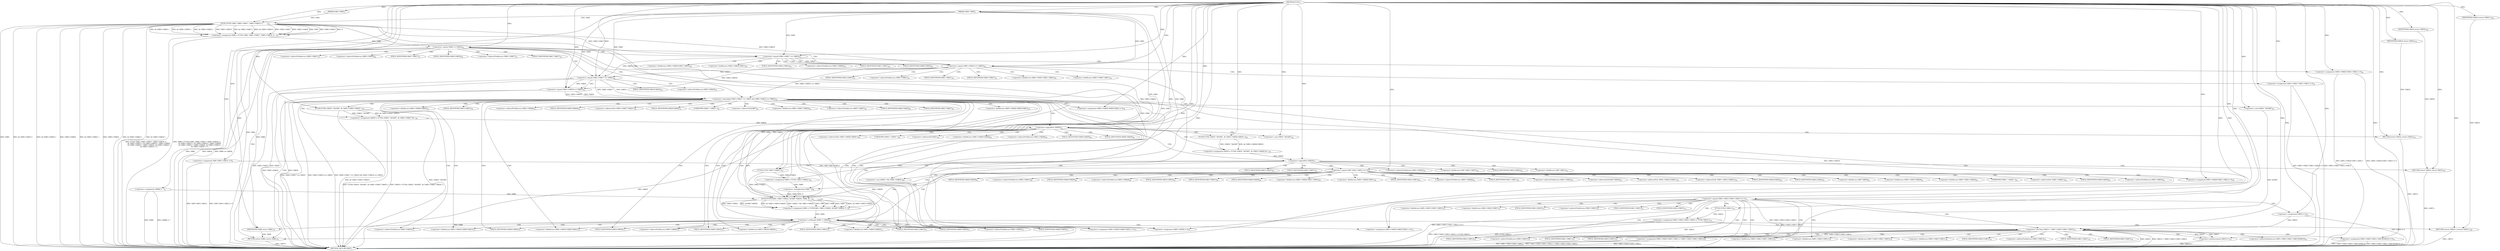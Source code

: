 digraph "FUN1" {  
"8" [label = <(METHOD,FUN1)<SUB>1</SUB>> ]
"319" [label = <(METHOD_RETURN,VAR1)<SUB>1</SUB>> ]
"9" [label = <(PARAM,VAR2 *VAR3)<SUB>1</SUB>> ]
"10" [label = <(PARAM,VAR4 *VAR5)<SUB>1</SUB>> ]
"15" [label = <(&lt;operator&gt;.assignment,VAR8[] = &quot;&quot;)<SUB>5</SUB>> ]
"20" [label = <(&lt;operator&gt;.assignment,VAR7.VAR11.VAR12 = 0)<SUB>9</SUB>> ]
"75" [label = <(&lt;operator&gt;.assignment,VAR5-&gt;VAR16.VAR11.VAR12 = VAR5-&gt;VAR13.VAR11.VAR12)<SUB>19</SUB>> ]
"90" [label = <(&lt;operator&gt;.assignment,VAR6 = FUN3( VAR3, VAR5-&gt;VAR17, VAR5-&gt;VAR18, 0,...)<SUB>20</SUB>> ]
"317" [label = <(RETURN,return VAR6;,return VAR6;)<SUB>78</SUB>> ]
"28" [label = <(&lt;operator&gt;.equals,VAR5-&gt;VAR13.VAR11.VAR12 == 0)<SUB>11</SUB>> ]
"129" [label = <(&lt;operator&gt;.equals,VAR6 == VAR24)<SUB>25</SUB>> ]
"318" [label = <(IDENTIFIER,VAR6,return VAR6;)<SUB>78</SUB>> ]
"38" [label = <(&lt;operator&gt;.assignment,VAR5-&gt;VAR13.VAR11.VAR12 = FUN2( VAR14 ))<SUB>14</SUB>> ]
"92" [label = <(FUN3,FUN3( VAR3, VAR5-&gt;VAR17, VAR5-&gt;VAR18, 0,
      ...)<SUB>20</SUB>> ]
"294" [label = <(&lt;operator&gt;.assignment,VAR5-&gt;VAR34.VAR29.VAR12 = 0)<SUB>73</SUB>> ]
"303" [label = <(&lt;operator&gt;.assignment,VAR5-&gt;VAR35.VAR29.VAR12 = 0)<SUB>74</SUB>> ]
"312" [label = <(&lt;operator&gt;.assignment,VAR5-&gt;VAR36 = 0)<SUB>75</SUB>> ]
"53" [label = <(&lt;operator&gt;.lessThan,VAR10 &lt; VAR5-&gt;VAR13.VAR11.VAR12)<SUB>15</SUB>> ]
"62" [label = <(&lt;operator&gt;.postIncrement,VAR10++)<SUB>15</SUB>> ]
"64" [label = <(&lt;operator&gt;.assignment,VAR5-&gt;VAR13.VAR11.VAR15[VAR10] = 0)<SUB>16</SUB>> ]
"134" [label = <(&lt;operator&gt;.equals,VAR5-&gt;VAR17 == VAR25)<SUB>27</SUB>> ]
"150" [label = <(&lt;operator&gt;.equals,VAR5-&gt;VAR18 == VAR25)<SUB>29</SUB>> ]
"166" [label = <(&lt;operator&gt;.logicalAnd,VAR5-&gt;VAR17 == VAR25 &amp;&amp; VAR5-&gt;VAR18 == VAR25)<SUB>32</SUB>> ]
"46" [label = <(FUN2,FUN2( VAR14 ))<SUB>14</SUB>> ]
"50" [label = <(&lt;operator&gt;.assignment,VAR10 = 0)<SUB>15</SUB>> ]
"140" [label = <(&lt;operator&gt;.assignment,VAR5-&gt;VAR26.VAR11.VAR12 = 0)<SUB>28</SUB>> ]
"156" [label = <(&lt;operator&gt;.assignment,VAR5-&gt;VAR27.VAR11.VAR12 = 0)<SUB>30</SUB>> ]
"178" [label = <(&lt;operator&gt;.assignment,VAR5-&gt;VAR28.VAR29.VAR12 = 0)<SUB>34</SUB>> ]
"167" [label = <(&lt;operator&gt;.equals,VAR5-&gt;VAR17 == VAR25)<SUB>32</SUB>> ]
"172" [label = <(&lt;operator&gt;.equals,VAR5-&gt;VAR18 == VAR25)<SUB>32</SUB>> ]
"190" [label = <(&lt;operator&gt;.assignment,VAR30 = FUN4( (VAR31 *)&amp;VAR7, &amp;( VAR5-&gt;VAR27.VA...)<SUB>40</SUB>> ]
"209" [label = <(&lt;operator&gt;.assignment,VAR30 = FUN4( (VAR31 *)&amp;VAR7, &amp;( VAR5-&gt;VAR26.VA...)<SUB>46</SUB>> ]
"228" [label = <(&lt;operator&gt;.assignment,VAR9 = FUN2( VAR5-&gt;VAR22 ))<SUB>52</SUB>> ]
"204" [label = <(&lt;operator&gt;.logicalNot,!VAR30)<SUB>41</SUB>> ]
"223" [label = <(&lt;operator&gt;.logicalNot,!VAR30)<SUB>47</SUB>> ]
"235" [label = <(&lt;operator&gt;.equals,VAR7.VAR11.VAR12 == 0)<SUB>54</SUB>> ]
"288" [label = <(&lt;operator&gt;.notEquals,VAR6 != VAR24)<SUB>67</SUB>> ]
"192" [label = <(FUN4,FUN4( (VAR31 *)&amp;VAR7, &amp;( VAR5-&gt;VAR27.VAR29 ) ))<SUB>40</SUB>> ]
"207" [label = <(RETURN,return VAR32;,return VAR32;)<SUB>43</SUB>> ]
"211" [label = <(FUN4,FUN4( (VAR31 *)&amp;VAR7, &amp;( VAR5-&gt;VAR26.VAR29 ) ))<SUB>46</SUB>> ]
"226" [label = <(RETURN,return VAR32;,return VAR32;)<SUB>49</SUB>> ]
"230" [label = <(FUN2,FUN2( VAR5-&gt;VAR22 ))<SUB>52</SUB>> ]
"243" [label = <(&lt;operator&gt;.assignment,VAR5-&gt;VAR28.VAR11.VAR12 = 0)<SUB>56</SUB>> ]
"292" [label = <(RETURN,return( VAR33 );,return( VAR33 );)<SUB>69</SUB>> ]
"193" [label = <(&lt;operator&gt;.cast,(VAR31 *)&amp;VAR7)<SUB>40</SUB>> ]
"208" [label = <(IDENTIFIER,VAR32,return VAR32;)<SUB>43</SUB>> ]
"212" [label = <(&lt;operator&gt;.cast,(VAR31 *)&amp;VAR7)<SUB>46</SUB>> ]
"227" [label = <(IDENTIFIER,VAR32,return VAR32;)<SUB>49</SUB>> ]
"254" [label = <(&lt;operator&gt;.assignment,VAR6 = FUN5(VAR3, VAR5-&gt;VAR22, &amp;(VAR7.VAR29), V...)<SUB>61</SUB>> ]
"293" [label = <(IDENTIFIER,VAR33,return( VAR33 );)<SUB>69</SUB>> ]
"256" [label = <(FUN5,FUN5(VAR3, VAR5-&gt;VAR22, &amp;(VAR7.VAR29), VAR8, &amp;(...)<SUB>61</SUB>> ]
"278" [label = <(&lt;operator&gt;.multiplication,VAR9 * 8)<SUB>64</SUB>> ]
"281" [label = <(&lt;operator&gt;.cast,(VAR31 *)&amp;( VAR5-&gt;VAR28 ))<SUB>64</SUB>> ]
"39" [label = <(&lt;operator&gt;.fieldAccess,VAR5-&gt;VAR13.VAR11.VAR12)<SUB>14</SUB>> ]
"295" [label = <(&lt;operator&gt;.fieldAccess,VAR5-&gt;VAR34.VAR29.VAR12)<SUB>73</SUB>> ]
"304" [label = <(&lt;operator&gt;.fieldAccess,VAR5-&gt;VAR35.VAR29.VAR12)<SUB>74</SUB>> ]
"313" [label = <(&lt;operator&gt;.indirectFieldAccess,VAR5-&gt;VAR36)<SUB>75</SUB>> ]
"40" [label = <(&lt;operator&gt;.fieldAccess,VAR5-&gt;VAR13.VAR11)<SUB>14</SUB>> ]
"45" [label = <(FIELD_IDENTIFIER,VAR12,VAR12)<SUB>14</SUB>> ]
"55" [label = <(&lt;operator&gt;.fieldAccess,VAR5-&gt;VAR13.VAR11.VAR12)<SUB>15</SUB>> ]
"65" [label = <(&lt;operator&gt;.indirectIndexAccess,VAR5-&gt;VAR13.VAR11.VAR15[VAR10])<SUB>16</SUB>> ]
"135" [label = <(&lt;operator&gt;.indirectFieldAccess,VAR5-&gt;VAR17)<SUB>27</SUB>> ]
"151" [label = <(&lt;operator&gt;.indirectFieldAccess,VAR5-&gt;VAR18)<SUB>29</SUB>> ]
"296" [label = <(&lt;operator&gt;.fieldAccess,VAR5-&gt;VAR34.VAR29)<SUB>73</SUB>> ]
"301" [label = <(FIELD_IDENTIFIER,VAR12,VAR12)<SUB>73</SUB>> ]
"305" [label = <(&lt;operator&gt;.fieldAccess,VAR5-&gt;VAR35.VAR29)<SUB>74</SUB>> ]
"310" [label = <(FIELD_IDENTIFIER,VAR12,VAR12)<SUB>74</SUB>> ]
"315" [label = <(FIELD_IDENTIFIER,VAR36,VAR36)<SUB>75</SUB>> ]
"41" [label = <(&lt;operator&gt;.indirectFieldAccess,VAR5-&gt;VAR13)<SUB>14</SUB>> ]
"44" [label = <(FIELD_IDENTIFIER,VAR11,VAR11)<SUB>14</SUB>> ]
"56" [label = <(&lt;operator&gt;.fieldAccess,VAR5-&gt;VAR13.VAR11)<SUB>15</SUB>> ]
"61" [label = <(FIELD_IDENTIFIER,VAR12,VAR12)<SUB>15</SUB>> ]
"66" [label = <(&lt;operator&gt;.fieldAccess,VAR5-&gt;VAR13.VAR11.VAR15)<SUB>16</SUB>> ]
"137" [label = <(FIELD_IDENTIFIER,VAR17,VAR17)<SUB>27</SUB>> ]
"141" [label = <(&lt;operator&gt;.fieldAccess,VAR5-&gt;VAR26.VAR11.VAR12)<SUB>28</SUB>> ]
"153" [label = <(FIELD_IDENTIFIER,VAR18,VAR18)<SUB>29</SUB>> ]
"157" [label = <(&lt;operator&gt;.fieldAccess,VAR5-&gt;VAR27.VAR11.VAR12)<SUB>30</SUB>> ]
"168" [label = <(&lt;operator&gt;.indirectFieldAccess,VAR5-&gt;VAR17)<SUB>32</SUB>> ]
"173" [label = <(&lt;operator&gt;.indirectFieldAccess,VAR5-&gt;VAR18)<SUB>32</SUB>> ]
"179" [label = <(&lt;operator&gt;.fieldAccess,VAR5-&gt;VAR28.VAR29.VAR12)<SUB>34</SUB>> ]
"297" [label = <(&lt;operator&gt;.indirectFieldAccess,VAR5-&gt;VAR34)<SUB>73</SUB>> ]
"300" [label = <(FIELD_IDENTIFIER,VAR29,VAR29)<SUB>73</SUB>> ]
"306" [label = <(&lt;operator&gt;.indirectFieldAccess,VAR5-&gt;VAR35)<SUB>74</SUB>> ]
"309" [label = <(FIELD_IDENTIFIER,VAR29,VAR29)<SUB>74</SUB>> ]
"43" [label = <(FIELD_IDENTIFIER,VAR13,VAR13)<SUB>14</SUB>> ]
"57" [label = <(&lt;operator&gt;.indirectFieldAccess,VAR5-&gt;VAR13)<SUB>15</SUB>> ]
"60" [label = <(FIELD_IDENTIFIER,VAR11,VAR11)<SUB>15</SUB>> ]
"67" [label = <(&lt;operator&gt;.fieldAccess,VAR5-&gt;VAR13.VAR11)<SUB>16</SUB>> ]
"72" [label = <(FIELD_IDENTIFIER,VAR15,VAR15)<SUB>16</SUB>> ]
"142" [label = <(&lt;operator&gt;.fieldAccess,VAR5-&gt;VAR26.VAR11)<SUB>28</SUB>> ]
"147" [label = <(FIELD_IDENTIFIER,VAR12,VAR12)<SUB>28</SUB>> ]
"158" [label = <(&lt;operator&gt;.fieldAccess,VAR5-&gt;VAR27.VAR11)<SUB>30</SUB>> ]
"163" [label = <(FIELD_IDENTIFIER,VAR12,VAR12)<SUB>30</SUB>> ]
"170" [label = <(FIELD_IDENTIFIER,VAR17,VAR17)<SUB>32</SUB>> ]
"175" [label = <(FIELD_IDENTIFIER,VAR18,VAR18)<SUB>32</SUB>> ]
"180" [label = <(&lt;operator&gt;.fieldAccess,VAR5-&gt;VAR28.VAR29)<SUB>34</SUB>> ]
"185" [label = <(FIELD_IDENTIFIER,VAR12,VAR12)<SUB>34</SUB>> ]
"299" [label = <(FIELD_IDENTIFIER,VAR34,VAR34)<SUB>73</SUB>> ]
"308" [label = <(FIELD_IDENTIFIER,VAR35,VAR35)<SUB>74</SUB>> ]
"59" [label = <(FIELD_IDENTIFIER,VAR13,VAR13)<SUB>15</SUB>> ]
"68" [label = <(&lt;operator&gt;.indirectFieldAccess,VAR5-&gt;VAR13)<SUB>16</SUB>> ]
"71" [label = <(FIELD_IDENTIFIER,VAR11,VAR11)<SUB>16</SUB>> ]
"143" [label = <(&lt;operator&gt;.indirectFieldAccess,VAR5-&gt;VAR26)<SUB>28</SUB>> ]
"146" [label = <(FIELD_IDENTIFIER,VAR11,VAR11)<SUB>28</SUB>> ]
"159" [label = <(&lt;operator&gt;.indirectFieldAccess,VAR5-&gt;VAR27)<SUB>30</SUB>> ]
"162" [label = <(FIELD_IDENTIFIER,VAR11,VAR11)<SUB>30</SUB>> ]
"181" [label = <(&lt;operator&gt;.indirectFieldAccess,VAR5-&gt;VAR28)<SUB>34</SUB>> ]
"184" [label = <(FIELD_IDENTIFIER,VAR29,VAR29)<SUB>34</SUB>> ]
"197" [label = <(&lt;operator&gt;.addressOf,&amp;( VAR5-&gt;VAR27.VAR29 ))<SUB>40</SUB>> ]
"216" [label = <(&lt;operator&gt;.addressOf,&amp;( VAR5-&gt;VAR26.VAR29 ))<SUB>46</SUB>> ]
"231" [label = <(&lt;operator&gt;.indirectFieldAccess,VAR5-&gt;VAR22)<SUB>52</SUB>> ]
"236" [label = <(&lt;operator&gt;.fieldAccess,VAR7.VAR11.VAR12)<SUB>54</SUB>> ]
"70" [label = <(FIELD_IDENTIFIER,VAR13,VAR13)<SUB>16</SUB>> ]
"145" [label = <(FIELD_IDENTIFIER,VAR26,VAR26)<SUB>28</SUB>> ]
"161" [label = <(FIELD_IDENTIFIER,VAR27,VAR27)<SUB>30</SUB>> ]
"183" [label = <(FIELD_IDENTIFIER,VAR28,VAR28)<SUB>34</SUB>> ]
"194" [label = <(UNKNOWN,VAR31 *,VAR31 *)<SUB>40</SUB>> ]
"195" [label = <(&lt;operator&gt;.addressOf,&amp;VAR7)<SUB>40</SUB>> ]
"198" [label = <(&lt;operator&gt;.fieldAccess,VAR5-&gt;VAR27.VAR29)<SUB>40</SUB>> ]
"213" [label = <(UNKNOWN,VAR31 *,VAR31 *)<SUB>46</SUB>> ]
"214" [label = <(&lt;operator&gt;.addressOf,&amp;VAR7)<SUB>46</SUB>> ]
"217" [label = <(&lt;operator&gt;.fieldAccess,VAR5-&gt;VAR26.VAR29)<SUB>46</SUB>> ]
"233" [label = <(FIELD_IDENTIFIER,VAR22,VAR22)<SUB>52</SUB>> ]
"237" [label = <(&lt;operator&gt;.fieldAccess,VAR7.VAR11)<SUB>54</SUB>> ]
"240" [label = <(FIELD_IDENTIFIER,VAR12,VAR12)<SUB>54</SUB>> ]
"244" [label = <(&lt;operator&gt;.fieldAccess,VAR5-&gt;VAR28.VAR11.VAR12)<SUB>56</SUB>> ]
"199" [label = <(&lt;operator&gt;.indirectFieldAccess,VAR5-&gt;VAR27)<SUB>40</SUB>> ]
"202" [label = <(FIELD_IDENTIFIER,VAR29,VAR29)<SUB>40</SUB>> ]
"218" [label = <(&lt;operator&gt;.indirectFieldAccess,VAR5-&gt;VAR26)<SUB>46</SUB>> ]
"221" [label = <(FIELD_IDENTIFIER,VAR29,VAR29)<SUB>46</SUB>> ]
"239" [label = <(FIELD_IDENTIFIER,VAR11,VAR11)<SUB>54</SUB>> ]
"245" [label = <(&lt;operator&gt;.fieldAccess,VAR5-&gt;VAR28.VAR11)<SUB>56</SUB>> ]
"250" [label = <(FIELD_IDENTIFIER,VAR12,VAR12)<SUB>56</SUB>> ]
"201" [label = <(FIELD_IDENTIFIER,VAR27,VAR27)<SUB>40</SUB>> ]
"220" [label = <(FIELD_IDENTIFIER,VAR26,VAR26)<SUB>46</SUB>> ]
"246" [label = <(&lt;operator&gt;.indirectFieldAccess,VAR5-&gt;VAR28)<SUB>56</SUB>> ]
"249" [label = <(FIELD_IDENTIFIER,VAR11,VAR11)<SUB>56</SUB>> ]
"258" [label = <(&lt;operator&gt;.indirectFieldAccess,VAR5-&gt;VAR22)<SUB>61</SUB>> ]
"261" [label = <(&lt;operator&gt;.addressOf,&amp;(VAR7.VAR29))<SUB>61</SUB>> ]
"266" [label = <(&lt;operator&gt;.addressOf,&amp;( VAR5-&gt;VAR16.VAR29 ))<SUB>61</SUB>> ]
"272" [label = <(&lt;operator&gt;.addressOf,&amp;( VAR5-&gt;VAR13.VAR29 ))<SUB>64</SUB>> ]
"248" [label = <(FIELD_IDENTIFIER,VAR28,VAR28)<SUB>56</SUB>> ]
"260" [label = <(FIELD_IDENTIFIER,VAR22,VAR22)<SUB>61</SUB>> ]
"262" [label = <(&lt;operator&gt;.fieldAccess,VAR7.VAR29)<SUB>61</SUB>> ]
"267" [label = <(&lt;operator&gt;.fieldAccess,VAR5-&gt;VAR16.VAR29)<SUB>61</SUB>> ]
"273" [label = <(&lt;operator&gt;.fieldAccess,VAR5-&gt;VAR13.VAR29)<SUB>64</SUB>> ]
"282" [label = <(UNKNOWN,VAR31 *,VAR31 *)<SUB>64</SUB>> ]
"283" [label = <(&lt;operator&gt;.addressOf,&amp;( VAR5-&gt;VAR28 ))<SUB>64</SUB>> ]
"264" [label = <(FIELD_IDENTIFIER,VAR29,VAR29)<SUB>61</SUB>> ]
"268" [label = <(&lt;operator&gt;.indirectFieldAccess,VAR5-&gt;VAR16)<SUB>61</SUB>> ]
"271" [label = <(FIELD_IDENTIFIER,VAR29,VAR29)<SUB>61</SUB>> ]
"274" [label = <(&lt;operator&gt;.indirectFieldAccess,VAR5-&gt;VAR13)<SUB>64</SUB>> ]
"277" [label = <(FIELD_IDENTIFIER,VAR29,VAR29)<SUB>64</SUB>> ]
"284" [label = <(&lt;operator&gt;.indirectFieldAccess,VAR5-&gt;VAR28)<SUB>64</SUB>> ]
"270" [label = <(FIELD_IDENTIFIER,VAR16,VAR16)<SUB>61</SUB>> ]
"276" [label = <(FIELD_IDENTIFIER,VAR13,VAR13)<SUB>64</SUB>> ]
"286" [label = <(FIELD_IDENTIFIER,VAR28,VAR28)<SUB>64</SUB>> ]
  "226" -> "319"  [ label = "DDG: &lt;RET&gt;"] 
  "317" -> "319"  [ label = "DDG: &lt;RET&gt;"] 
  "207" -> "319"  [ label = "DDG: &lt;RET&gt;"] 
  "292" -> "319"  [ label = "DDG: &lt;RET&gt;"] 
  "10" -> "319"  [ label = "DDG: VAR5"] 
  "15" -> "319"  [ label = "DDG: VAR8"] 
  "15" -> "319"  [ label = "DDG: VAR8[] = &quot;&quot;"] 
  "20" -> "319"  [ label = "DDG: VAR7.VAR11.VAR12"] 
  "20" -> "319"  [ label = "DDG: VAR7.VAR11.VAR12 = 0"] 
  "28" -> "319"  [ label = "DDG: VAR5-&gt;VAR13.VAR11.VAR12 == 0"] 
  "38" -> "319"  [ label = "DDG: FUN2( VAR14 )"] 
  "38" -> "319"  [ label = "DDG: VAR5-&gt;VAR13.VAR11.VAR12 = FUN2( VAR14 )"] 
  "50" -> "319"  [ label = "DDG: VAR10 = 0"] 
  "53" -> "319"  [ label = "DDG: VAR10"] 
  "53" -> "319"  [ label = "DDG: VAR10 &lt; VAR5-&gt;VAR13.VAR11.VAR12"] 
  "75" -> "319"  [ label = "DDG: VAR5-&gt;VAR16.VAR11.VAR12"] 
  "75" -> "319"  [ label = "DDG: VAR5-&gt;VAR13.VAR11.VAR12"] 
  "75" -> "319"  [ label = "DDG: VAR5-&gt;VAR16.VAR11.VAR12 = VAR5-&gt;VAR13.VAR11.VAR12"] 
  "92" -> "319"  [ label = "DDG: VAR3"] 
  "92" -> "319"  [ label = "DDG: &amp;( VAR5-&gt;VAR13 )"] 
  "92" -> "319"  [ label = "DDG: &amp;( VAR5-&gt;VAR19 )"] 
  "92" -> "319"  [ label = "DDG: VAR5-&gt;VAR20"] 
  "92" -> "319"  [ label = "DDG: &amp;( VAR5-&gt;VAR21 )"] 
  "92" -> "319"  [ label = "DDG: VAR5-&gt;VAR22"] 
  "92" -> "319"  [ label = "DDG: &amp;( VAR5-&gt;VAR23 )"] 
  "92" -> "319"  [ label = "DDG: &amp;( VAR5-&gt;VAR16 )"] 
  "90" -> "319"  [ label = "DDG: FUN3( VAR3, VAR5-&gt;VAR17, VAR5-&gt;VAR18, 0,
            &amp;( VAR5-&gt;VAR13 ), &amp;( VAR5-&gt;VAR19 ), VAR5-&gt;VAR20,
            &amp;( VAR5-&gt;VAR21 ), VAR5-&gt;VAR22, &amp;( VAR5-&gt;VAR23 ),
            &amp;( VAR5-&gt;VAR16 ), 0 )"] 
  "90" -> "319"  [ label = "DDG: VAR6 = FUN3( VAR3, VAR5-&gt;VAR17, VAR5-&gt;VAR18, 0,
            &amp;( VAR5-&gt;VAR13 ), &amp;( VAR5-&gt;VAR19 ), VAR5-&gt;VAR20,
            &amp;( VAR5-&gt;VAR21 ), VAR5-&gt;VAR22, &amp;( VAR5-&gt;VAR23 ),
            &amp;( VAR5-&gt;VAR16 ), 0 )"] 
  "129" -> "319"  [ label = "DDG: VAR6"] 
  "129" -> "319"  [ label = "DDG: VAR24"] 
  "129" -> "319"  [ label = "DDG: VAR6 == VAR24"] 
  "140" -> "319"  [ label = "DDG: VAR5-&gt;VAR26.VAR11.VAR12"] 
  "140" -> "319"  [ label = "DDG: VAR5-&gt;VAR26.VAR11.VAR12 = 0"] 
  "150" -> "319"  [ label = "DDG: VAR5-&gt;VAR18"] 
  "156" -> "319"  [ label = "DDG: VAR5-&gt;VAR27.VAR11.VAR12"] 
  "156" -> "319"  [ label = "DDG: VAR5-&gt;VAR27.VAR11.VAR12 = 0"] 
  "167" -> "319"  [ label = "DDG: VAR5-&gt;VAR17"] 
  "167" -> "319"  [ label = "DDG: VAR25"] 
  "166" -> "319"  [ label = "DDG: VAR5-&gt;VAR17 == VAR25"] 
  "172" -> "319"  [ label = "DDG: VAR5-&gt;VAR18"] 
  "172" -> "319"  [ label = "DDG: VAR25"] 
  "166" -> "319"  [ label = "DDG: VAR5-&gt;VAR18 == VAR25"] 
  "166" -> "319"  [ label = "DDG: VAR5-&gt;VAR17 == VAR25 &amp;&amp; VAR5-&gt;VAR18 == VAR25"] 
  "193" -> "319"  [ label = "DDG: &amp;VAR7"] 
  "192" -> "319"  [ label = "DDG: (VAR31 *)&amp;VAR7"] 
  "192" -> "319"  [ label = "DDG: &amp;( VAR5-&gt;VAR27.VAR29 )"] 
  "190" -> "319"  [ label = "DDG: FUN4( (VAR31 *)&amp;VAR7, &amp;( VAR5-&gt;VAR27.VAR29 ) )"] 
  "190" -> "319"  [ label = "DDG: VAR30 = FUN4( (VAR31 *)&amp;VAR7, &amp;( VAR5-&gt;VAR27.VAR29 ) )"] 
  "204" -> "319"  [ label = "DDG: VAR30"] 
  "204" -> "319"  [ label = "DDG: !VAR30"] 
  "64" -> "319"  [ label = "DDG: VAR5-&gt;VAR13.VAR11.VAR15[VAR10]"] 
  "64" -> "319"  [ label = "DDG: VAR5-&gt;VAR13.VAR11.VAR15[VAR10] = 0"] 
  "62" -> "319"  [ label = "DDG: VAR10++"] 
  "46" -> "319"  [ label = "DDG: VAR14"] 
  "8" -> "9"  [ label = "DDG: "] 
  "8" -> "10"  [ label = "DDG: "] 
  "8" -> "15"  [ label = "DDG: "] 
  "8" -> "20"  [ label = "DDG: "] 
  "28" -> "75"  [ label = "DDG: VAR5-&gt;VAR13.VAR11.VAR12"] 
  "53" -> "75"  [ label = "DDG: VAR5-&gt;VAR13.VAR11.VAR12"] 
  "92" -> "90"  [ label = "DDG: &amp;( VAR5-&gt;VAR19 )"] 
  "92" -> "90"  [ label = "DDG: VAR5-&gt;VAR17"] 
  "92" -> "90"  [ label = "DDG: VAR5-&gt;VAR20"] 
  "92" -> "90"  [ label = "DDG: VAR3"] 
  "92" -> "90"  [ label = "DDG: VAR5-&gt;VAR22"] 
  "92" -> "90"  [ label = "DDG: 0"] 
  "92" -> "90"  [ label = "DDG: &amp;( VAR5-&gt;VAR21 )"] 
  "92" -> "90"  [ label = "DDG: &amp;( VAR5-&gt;VAR16 )"] 
  "92" -> "90"  [ label = "DDG: &amp;( VAR5-&gt;VAR23 )"] 
  "92" -> "90"  [ label = "DDG: VAR5-&gt;VAR18"] 
  "92" -> "90"  [ label = "DDG: &amp;( VAR5-&gt;VAR13 )"] 
  "318" -> "317"  [ label = "DDG: VAR6"] 
  "288" -> "318"  [ label = "DDG: VAR6"] 
  "129" -> "318"  [ label = "DDG: VAR6"] 
  "8" -> "318"  [ label = "DDG: "] 
  "8" -> "28"  [ label = "DDG: "] 
  "46" -> "38"  [ label = "DDG: VAR14"] 
  "9" -> "92"  [ label = "DDG: VAR3"] 
  "8" -> "92"  [ label = "DDG: "] 
  "10" -> "92"  [ label = "DDG: VAR5"] 
  "90" -> "129"  [ label = "DDG: VAR6"] 
  "8" -> "129"  [ label = "DDG: "] 
  "8" -> "294"  [ label = "DDG: "] 
  "8" -> "303"  [ label = "DDG: "] 
  "8" -> "312"  [ label = "DDG: "] 
  "8" -> "64"  [ label = "DDG: "] 
  "8" -> "46"  [ label = "DDG: "] 
  "8" -> "50"  [ label = "DDG: "] 
  "50" -> "53"  [ label = "DDG: VAR10"] 
  "62" -> "53"  [ label = "DDG: VAR10"] 
  "8" -> "53"  [ label = "DDG: "] 
  "38" -> "53"  [ label = "DDG: VAR5-&gt;VAR13.VAR11.VAR12"] 
  "53" -> "62"  [ label = "DDG: VAR10"] 
  "8" -> "62"  [ label = "DDG: "] 
  "10" -> "134"  [ label = "DDG: VAR5"] 
  "92" -> "134"  [ label = "DDG: VAR5-&gt;VAR17"] 
  "8" -> "134"  [ label = "DDG: "] 
  "8" -> "140"  [ label = "DDG: "] 
  "10" -> "150"  [ label = "DDG: VAR5"] 
  "92" -> "150"  [ label = "DDG: VAR5-&gt;VAR18"] 
  "134" -> "150"  [ label = "DDG: VAR25"] 
  "8" -> "150"  [ label = "DDG: "] 
  "8" -> "156"  [ label = "DDG: "] 
  "167" -> "166"  [ label = "DDG: VAR5-&gt;VAR17"] 
  "167" -> "166"  [ label = "DDG: VAR25"] 
  "150" -> "166"  [ label = "DDG: VAR5-&gt;VAR18 == VAR25"] 
  "172" -> "166"  [ label = "DDG: VAR5-&gt;VAR18"] 
  "172" -> "166"  [ label = "DDG: VAR25"] 
  "8" -> "178"  [ label = "DDG: "] 
  "10" -> "167"  [ label = "DDG: VAR5"] 
  "134" -> "167"  [ label = "DDG: VAR5-&gt;VAR17"] 
  "150" -> "167"  [ label = "DDG: VAR25"] 
  "8" -> "167"  [ label = "DDG: "] 
  "10" -> "172"  [ label = "DDG: VAR5"] 
  "150" -> "172"  [ label = "DDG: VAR5-&gt;VAR18"] 
  "167" -> "172"  [ label = "DDG: VAR25"] 
  "8" -> "172"  [ label = "DDG: "] 
  "192" -> "190"  [ label = "DDG: (VAR31 *)&amp;VAR7"] 
  "192" -> "190"  [ label = "DDG: &amp;( VAR5-&gt;VAR27.VAR29 )"] 
  "211" -> "209"  [ label = "DDG: (VAR31 *)&amp;VAR7"] 
  "211" -> "209"  [ label = "DDG: &amp;( VAR5-&gt;VAR26.VAR29 )"] 
  "230" -> "228"  [ label = "DDG: VAR5-&gt;VAR22"] 
  "8" -> "192"  [ label = "DDG: "] 
  "190" -> "204"  [ label = "DDG: VAR30"] 
  "8" -> "204"  [ label = "DDG: "] 
  "208" -> "207"  [ label = "DDG: VAR32"] 
  "8" -> "207"  [ label = "DDG: "] 
  "8" -> "211"  [ label = "DDG: "] 
  "209" -> "223"  [ label = "DDG: VAR30"] 
  "8" -> "223"  [ label = "DDG: "] 
  "227" -> "226"  [ label = "DDG: VAR32"] 
  "8" -> "226"  [ label = "DDG: "] 
  "10" -> "230"  [ label = "DDG: VAR5"] 
  "92" -> "230"  [ label = "DDG: VAR5-&gt;VAR22"] 
  "20" -> "235"  [ label = "DDG: VAR7.VAR11.VAR12"] 
  "8" -> "235"  [ label = "DDG: "] 
  "8" -> "243"  [ label = "DDG: "] 
  "129" -> "288"  [ label = "DDG: VAR6"] 
  "254" -> "288"  [ label = "DDG: VAR6"] 
  "8" -> "288"  [ label = "DDG: "] 
  "129" -> "288"  [ label = "DDG: VAR24"] 
  "293" -> "292"  [ label = "DDG: VAR33"] 
  "8" -> "292"  [ label = "DDG: "] 
  "8" -> "193"  [ label = "DDG: "] 
  "8" -> "208"  [ label = "DDG: "] 
  "8" -> "212"  [ label = "DDG: "] 
  "8" -> "227"  [ label = "DDG: "] 
  "256" -> "254"  [ label = "DDG: (VAR31 *)&amp;( VAR5-&gt;VAR28 )"] 
  "256" -> "254"  [ label = "DDG: VAR3"] 
  "256" -> "254"  [ label = "DDG: VAR8"] 
  "256" -> "254"  [ label = "DDG: VAR9 * 8"] 
  "256" -> "254"  [ label = "DDG: &amp;( VAR5-&gt;VAR13.VAR29 )"] 
  "256" -> "254"  [ label = "DDG: VAR5-&gt;VAR22"] 
  "256" -> "254"  [ label = "DDG: &amp;(VAR7.VAR29)"] 
  "256" -> "254"  [ label = "DDG: &amp;( VAR5-&gt;VAR16.VAR29 )"] 
  "8" -> "293"  [ label = "DDG: "] 
  "92" -> "256"  [ label = "DDG: VAR3"] 
  "8" -> "256"  [ label = "DDG: "] 
  "10" -> "256"  [ label = "DDG: VAR5"] 
  "230" -> "256"  [ label = "DDG: VAR5-&gt;VAR22"] 
  "15" -> "256"  [ label = "DDG: VAR8"] 
  "278" -> "256"  [ label = "DDG: VAR9"] 
  "278" -> "256"  [ label = "DDG: 8"] 
  "228" -> "278"  [ label = "DDG: VAR9"] 
  "8" -> "278"  [ label = "DDG: "] 
  "10" -> "281"  [ label = "DDG: VAR5"] 
  "28" -> "60"  [ label = "CDG: "] 
  "28" -> "38"  [ label = "CDG: "] 
  "28" -> "40"  [ label = "CDG: "] 
  "28" -> "50"  [ label = "CDG: "] 
  "28" -> "59"  [ label = "CDG: "] 
  "28" -> "61"  [ label = "CDG: "] 
  "28" -> "53"  [ label = "CDG: "] 
  "28" -> "41"  [ label = "CDG: "] 
  "28" -> "55"  [ label = "CDG: "] 
  "28" -> "39"  [ label = "CDG: "] 
  "28" -> "57"  [ label = "CDG: "] 
  "28" -> "56"  [ label = "CDG: "] 
  "28" -> "44"  [ label = "CDG: "] 
  "28" -> "43"  [ label = "CDG: "] 
  "28" -> "46"  [ label = "CDG: "] 
  "28" -> "45"  [ label = "CDG: "] 
  "129" -> "167"  [ label = "CDG: "] 
  "129" -> "150"  [ label = "CDG: "] 
  "129" -> "168"  [ label = "CDG: "] 
  "129" -> "170"  [ label = "CDG: "] 
  "129" -> "317"  [ label = "CDG: "] 
  "129" -> "134"  [ label = "CDG: "] 
  "129" -> "135"  [ label = "CDG: "] 
  "129" -> "151"  [ label = "CDG: "] 
  "129" -> "153"  [ label = "CDG: "] 
  "129" -> "137"  [ label = "CDG: "] 
  "129" -> "166"  [ label = "CDG: "] 
  "53" -> "68"  [ label = "CDG: "] 
  "53" -> "60"  [ label = "CDG: "] 
  "53" -> "59"  [ label = "CDG: "] 
  "53" -> "61"  [ label = "CDG: "] 
  "53" -> "70"  [ label = "CDG: "] 
  "53" -> "66"  [ label = "CDG: "] 
  "53" -> "72"  [ label = "CDG: "] 
  "53" -> "65"  [ label = "CDG: "] 
  "53" -> "71"  [ label = "CDG: "] 
  "53" -> "53"  [ label = "CDG: "] 
  "53" -> "55"  [ label = "CDG: "] 
  "53" -> "64"  [ label = "CDG: "] 
  "53" -> "57"  [ label = "CDG: "] 
  "53" -> "56"  [ label = "CDG: "] 
  "53" -> "67"  [ label = "CDG: "] 
  "53" -> "62"  [ label = "CDG: "] 
  "134" -> "146"  [ label = "CDG: "] 
  "134" -> "141"  [ label = "CDG: "] 
  "134" -> "140"  [ label = "CDG: "] 
  "134" -> "147"  [ label = "CDG: "] 
  "134" -> "145"  [ label = "CDG: "] 
  "134" -> "142"  [ label = "CDG: "] 
  "134" -> "143"  [ label = "CDG: "] 
  "150" -> "161"  [ label = "CDG: "] 
  "150" -> "163"  [ label = "CDG: "] 
  "150" -> "162"  [ label = "CDG: "] 
  "150" -> "158"  [ label = "CDG: "] 
  "150" -> "159"  [ label = "CDG: "] 
  "150" -> "157"  [ label = "CDG: "] 
  "150" -> "156"  [ label = "CDG: "] 
  "166" -> "192"  [ label = "CDG: "] 
  "166" -> "308"  [ label = "CDG: "] 
  "166" -> "204"  [ label = "CDG: "] 
  "166" -> "317"  [ label = "CDG: "] 
  "166" -> "300"  [ label = "CDG: "] 
  "166" -> "181"  [ label = "CDG: "] 
  "166" -> "195"  [ label = "CDG: "] 
  "166" -> "190"  [ label = "CDG: "] 
  "166" -> "184"  [ label = "CDG: "] 
  "166" -> "306"  [ label = "CDG: "] 
  "166" -> "194"  [ label = "CDG: "] 
  "166" -> "315"  [ label = "CDG: "] 
  "166" -> "202"  [ label = "CDG: "] 
  "166" -> "296"  [ label = "CDG: "] 
  "166" -> "201"  [ label = "CDG: "] 
  "166" -> "180"  [ label = "CDG: "] 
  "166" -> "304"  [ label = "CDG: "] 
  "166" -> "199"  [ label = "CDG: "] 
  "166" -> "310"  [ label = "CDG: "] 
  "166" -> "305"  [ label = "CDG: "] 
  "166" -> "297"  [ label = "CDG: "] 
  "166" -> "179"  [ label = "CDG: "] 
  "166" -> "178"  [ label = "CDG: "] 
  "166" -> "185"  [ label = "CDG: "] 
  "166" -> "197"  [ label = "CDG: "] 
  "166" -> "198"  [ label = "CDG: "] 
  "166" -> "309"  [ label = "CDG: "] 
  "166" -> "301"  [ label = "CDG: "] 
  "166" -> "295"  [ label = "CDG: "] 
  "166" -> "299"  [ label = "CDG: "] 
  "166" -> "183"  [ label = "CDG: "] 
  "166" -> "193"  [ label = "CDG: "] 
  "166" -> "294"  [ label = "CDG: "] 
  "166" -> "313"  [ label = "CDG: "] 
  "166" -> "303"  [ label = "CDG: "] 
  "166" -> "312"  [ label = "CDG: "] 
  "167" -> "172"  [ label = "CDG: "] 
  "167" -> "173"  [ label = "CDG: "] 
  "167" -> "175"  [ label = "CDG: "] 
  "204" -> "214"  [ label = "CDG: "] 
  "204" -> "209"  [ label = "CDG: "] 
  "204" -> "213"  [ label = "CDG: "] 
  "204" -> "217"  [ label = "CDG: "] 
  "204" -> "216"  [ label = "CDG: "] 
  "204" -> "223"  [ label = "CDG: "] 
  "204" -> "207"  [ label = "CDG: "] 
  "204" -> "212"  [ label = "CDG: "] 
  "204" -> "221"  [ label = "CDG: "] 
  "204" -> "220"  [ label = "CDG: "] 
  "204" -> "211"  [ label = "CDG: "] 
  "204" -> "218"  [ label = "CDG: "] 
  "223" -> "230"  [ label = "CDG: "] 
  "223" -> "240"  [ label = "CDG: "] 
  "223" -> "226"  [ label = "CDG: "] 
  "223" -> "228"  [ label = "CDG: "] 
  "223" -> "288"  [ label = "CDG: "] 
  "223" -> "236"  [ label = "CDG: "] 
  "223" -> "237"  [ label = "CDG: "] 
  "223" -> "231"  [ label = "CDG: "] 
  "223" -> "233"  [ label = "CDG: "] 
  "223" -> "239"  [ label = "CDG: "] 
  "223" -> "235"  [ label = "CDG: "] 
  "235" -> "272"  [ label = "CDG: "] 
  "235" -> "283"  [ label = "CDG: "] 
  "235" -> "243"  [ label = "CDG: "] 
  "235" -> "256"  [ label = "CDG: "] 
  "235" -> "262"  [ label = "CDG: "] 
  "235" -> "264"  [ label = "CDG: "] 
  "235" -> "281"  [ label = "CDG: "] 
  "235" -> "258"  [ label = "CDG: "] 
  "235" -> "268"  [ label = "CDG: "] 
  "235" -> "276"  [ label = "CDG: "] 
  "235" -> "249"  [ label = "CDG: "] 
  "235" -> "274"  [ label = "CDG: "] 
  "235" -> "260"  [ label = "CDG: "] 
  "235" -> "254"  [ label = "CDG: "] 
  "235" -> "278"  [ label = "CDG: "] 
  "235" -> "282"  [ label = "CDG: "] 
  "235" -> "273"  [ label = "CDG: "] 
  "235" -> "244"  [ label = "CDG: "] 
  "235" -> "261"  [ label = "CDG: "] 
  "235" -> "245"  [ label = "CDG: "] 
  "235" -> "284"  [ label = "CDG: "] 
  "235" -> "246"  [ label = "CDG: "] 
  "235" -> "267"  [ label = "CDG: "] 
  "235" -> "286"  [ label = "CDG: "] 
  "235" -> "277"  [ label = "CDG: "] 
  "235" -> "270"  [ label = "CDG: "] 
  "235" -> "271"  [ label = "CDG: "] 
  "235" -> "248"  [ label = "CDG: "] 
  "235" -> "250"  [ label = "CDG: "] 
  "235" -> "266"  [ label = "CDG: "] 
  "288" -> "292"  [ label = "CDG: "] 
  "288" -> "308"  [ label = "CDG: "] 
  "288" -> "317"  [ label = "CDG: "] 
  "288" -> "300"  [ label = "CDG: "] 
  "288" -> "306"  [ label = "CDG: "] 
  "288" -> "315"  [ label = "CDG: "] 
  "288" -> "296"  [ label = "CDG: "] 
  "288" -> "304"  [ label = "CDG: "] 
  "288" -> "310"  [ label = "CDG: "] 
  "288" -> "305"  [ label = "CDG: "] 
  "288" -> "297"  [ label = "CDG: "] 
  "288" -> "309"  [ label = "CDG: "] 
  "288" -> "301"  [ label = "CDG: "] 
  "288" -> "295"  [ label = "CDG: "] 
  "288" -> "299"  [ label = "CDG: "] 
  "288" -> "294"  [ label = "CDG: "] 
  "288" -> "313"  [ label = "CDG: "] 
  "288" -> "303"  [ label = "CDG: "] 
  "288" -> "312"  [ label = "CDG: "] 
}
